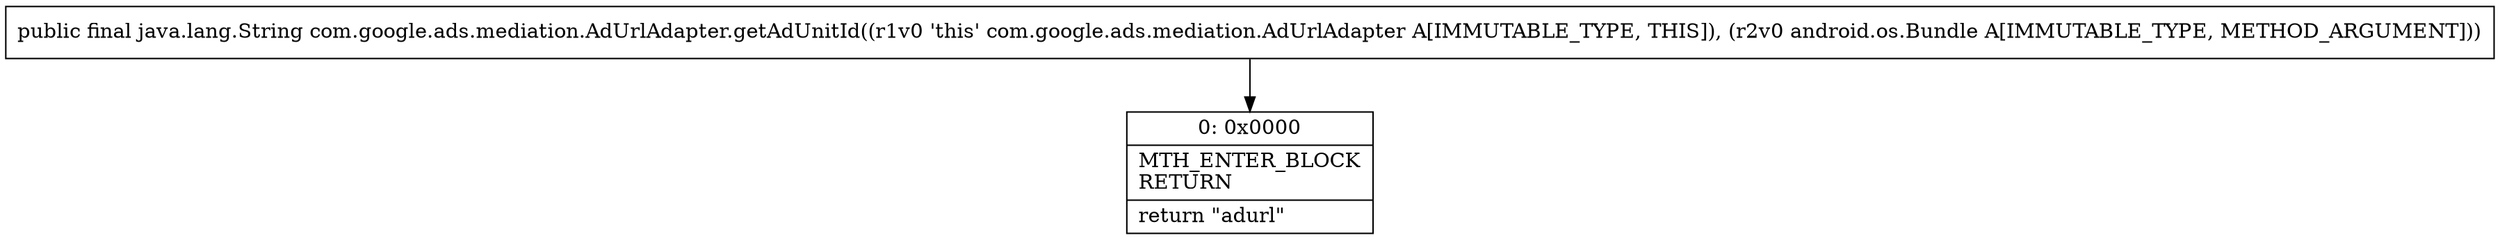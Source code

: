 digraph "CFG forcom.google.ads.mediation.AdUrlAdapter.getAdUnitId(Landroid\/os\/Bundle;)Ljava\/lang\/String;" {
Node_0 [shape=record,label="{0\:\ 0x0000|MTH_ENTER_BLOCK\lRETURN\l|return \"adurl\"\l}"];
MethodNode[shape=record,label="{public final java.lang.String com.google.ads.mediation.AdUrlAdapter.getAdUnitId((r1v0 'this' com.google.ads.mediation.AdUrlAdapter A[IMMUTABLE_TYPE, THIS]), (r2v0 android.os.Bundle A[IMMUTABLE_TYPE, METHOD_ARGUMENT])) }"];
MethodNode -> Node_0;
}

